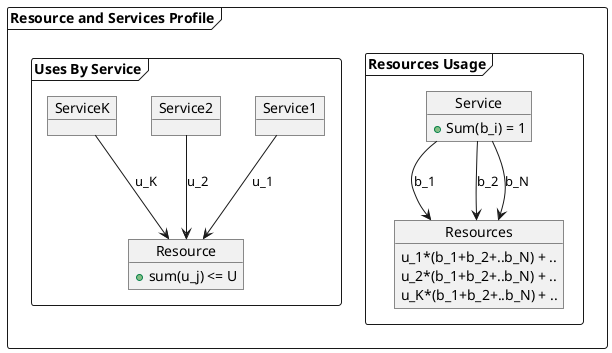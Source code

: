 @startuml resourcesModelling

frame "Resource and Services Profile" {
    
    
    frame "Resources Usage" {
        object Service {
            +Sum(b_i) = 1
        }
        object Resources {
            u_1*(b_1+b_2+..b_N) + ..
            u_2*(b_1+b_2+..b_N) + ..
            u_K*(b_1+b_2+..b_N) + ..
        }

        Service --> Resources : b_1
        Service --> Resources : b_2
        Service --> Resources : b_N
    }

    frame "Uses By Service" {
        object Service1
        object Service2
        object ServiceK
    
        object Resource {
            +sum(u_j) <= U
        }

        ServiceK --> Resource : u_K
        Service2 --> Resource : u_2
        Service1 --> Resource : u_1
        
    }
}

@enduml